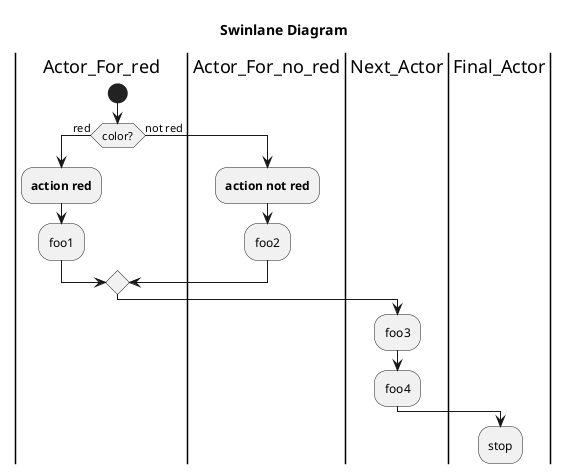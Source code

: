 @startuml

!if %variable_exists("$THEME")
title Swinlane Diagram - $THEME theme
!else
title Swinlane Diagram 
!endif

|Actor_For_red|
start
if (color?) is (red) then
:**action red**;
:foo1;
else (not red)
|Actor_For_no_red|
:**action not red**;
:foo2;
endif
|Next_Actor|
:foo3;
:foo4;
|Final_Actor|
:stop;
@enduml